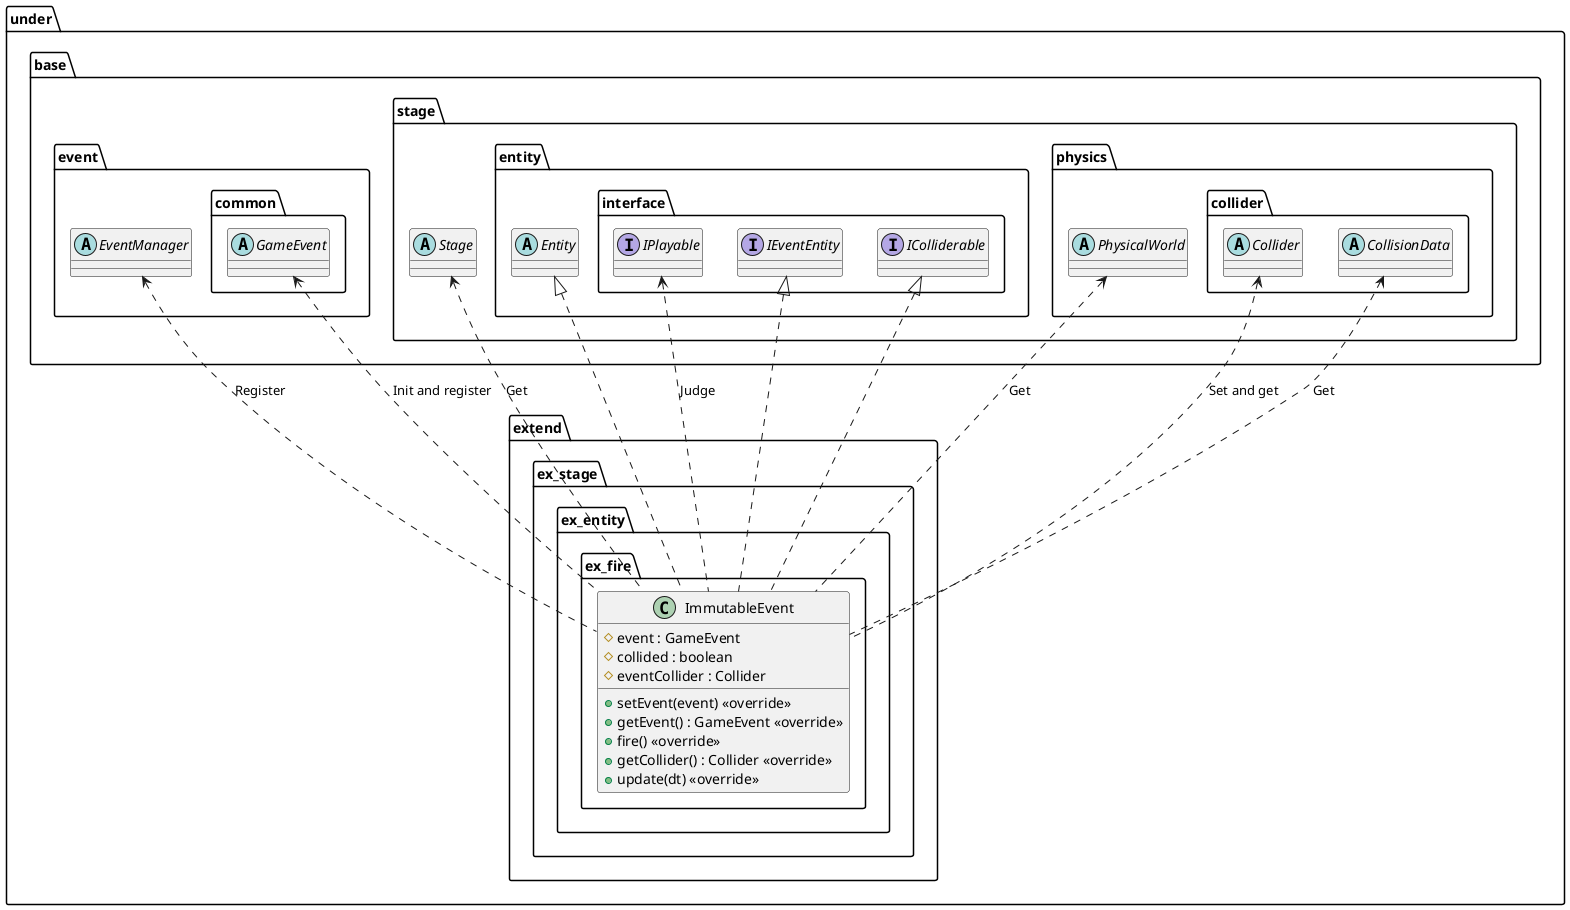 @startuml EntityExtendFire
package under {
    package extend {
        package ex_stage {
            package ex_entity {
                package ex_fire {
                    class ImmutableEvent {
                        #event : GameEvent
                        #collided : boolean
                        #eventCollider : Collider
                        +setEvent(event) <<override>>
                        +getEvent() : GameEvent <<override>>
                        +fire() <<override>>
                        +getCollider() : Collider <<override>>
                        +update(dt) <<override>>
                    }
                }
            }
        }
    }
}

package under {
    package base {
        package event {
            abstract EventManager
            package common {
                abstract GameEvent
            }
        }
        package stage {
            abstract Stage
            package entity {
                abstract Entity
                package interface {
                    interface IPlayable
                    interface IEventEntity
                    interface IColliderable
                }
            }
            package physics {
                abstract PhysicalWorld
                package collider {
                    abstract Collider
                    abstract CollisionData
                }
            }
        }
    }
}

GameEvent <.. ImmutableEvent : Init and register
EventManager <.. ImmutableEvent : Register
Collider <.. ImmutableEvent : Set and get
Stage <.. ImmutableEvent : Get
PhysicalWorld <.. ImmutableEvent : Get
CollisionData <.. ImmutableEvent : Get
IPlayable <.. ImmutableEvent : Judge

Entity <|.. ImmutableEvent
IEventEntity <|.. ImmutableEvent
IColliderable <|.. ImmutableEvent

@enduml
